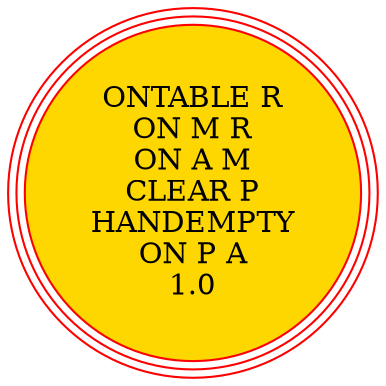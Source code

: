 digraph {
"ONTABLE R\nON M R\nON A M\nCLEAR P\nHANDEMPTY\nON P A\n1.0\n" [shape=circle, style=filled color=red, fillcolor=gold, peripheries=3];
"ONTABLE R\nON M R\nON A M\nCLEAR P\nHANDEMPTY\nON P A\n1.0\n" [shape=circle, style=filled color=red, fillcolor=gold, peripheries=3];
}
